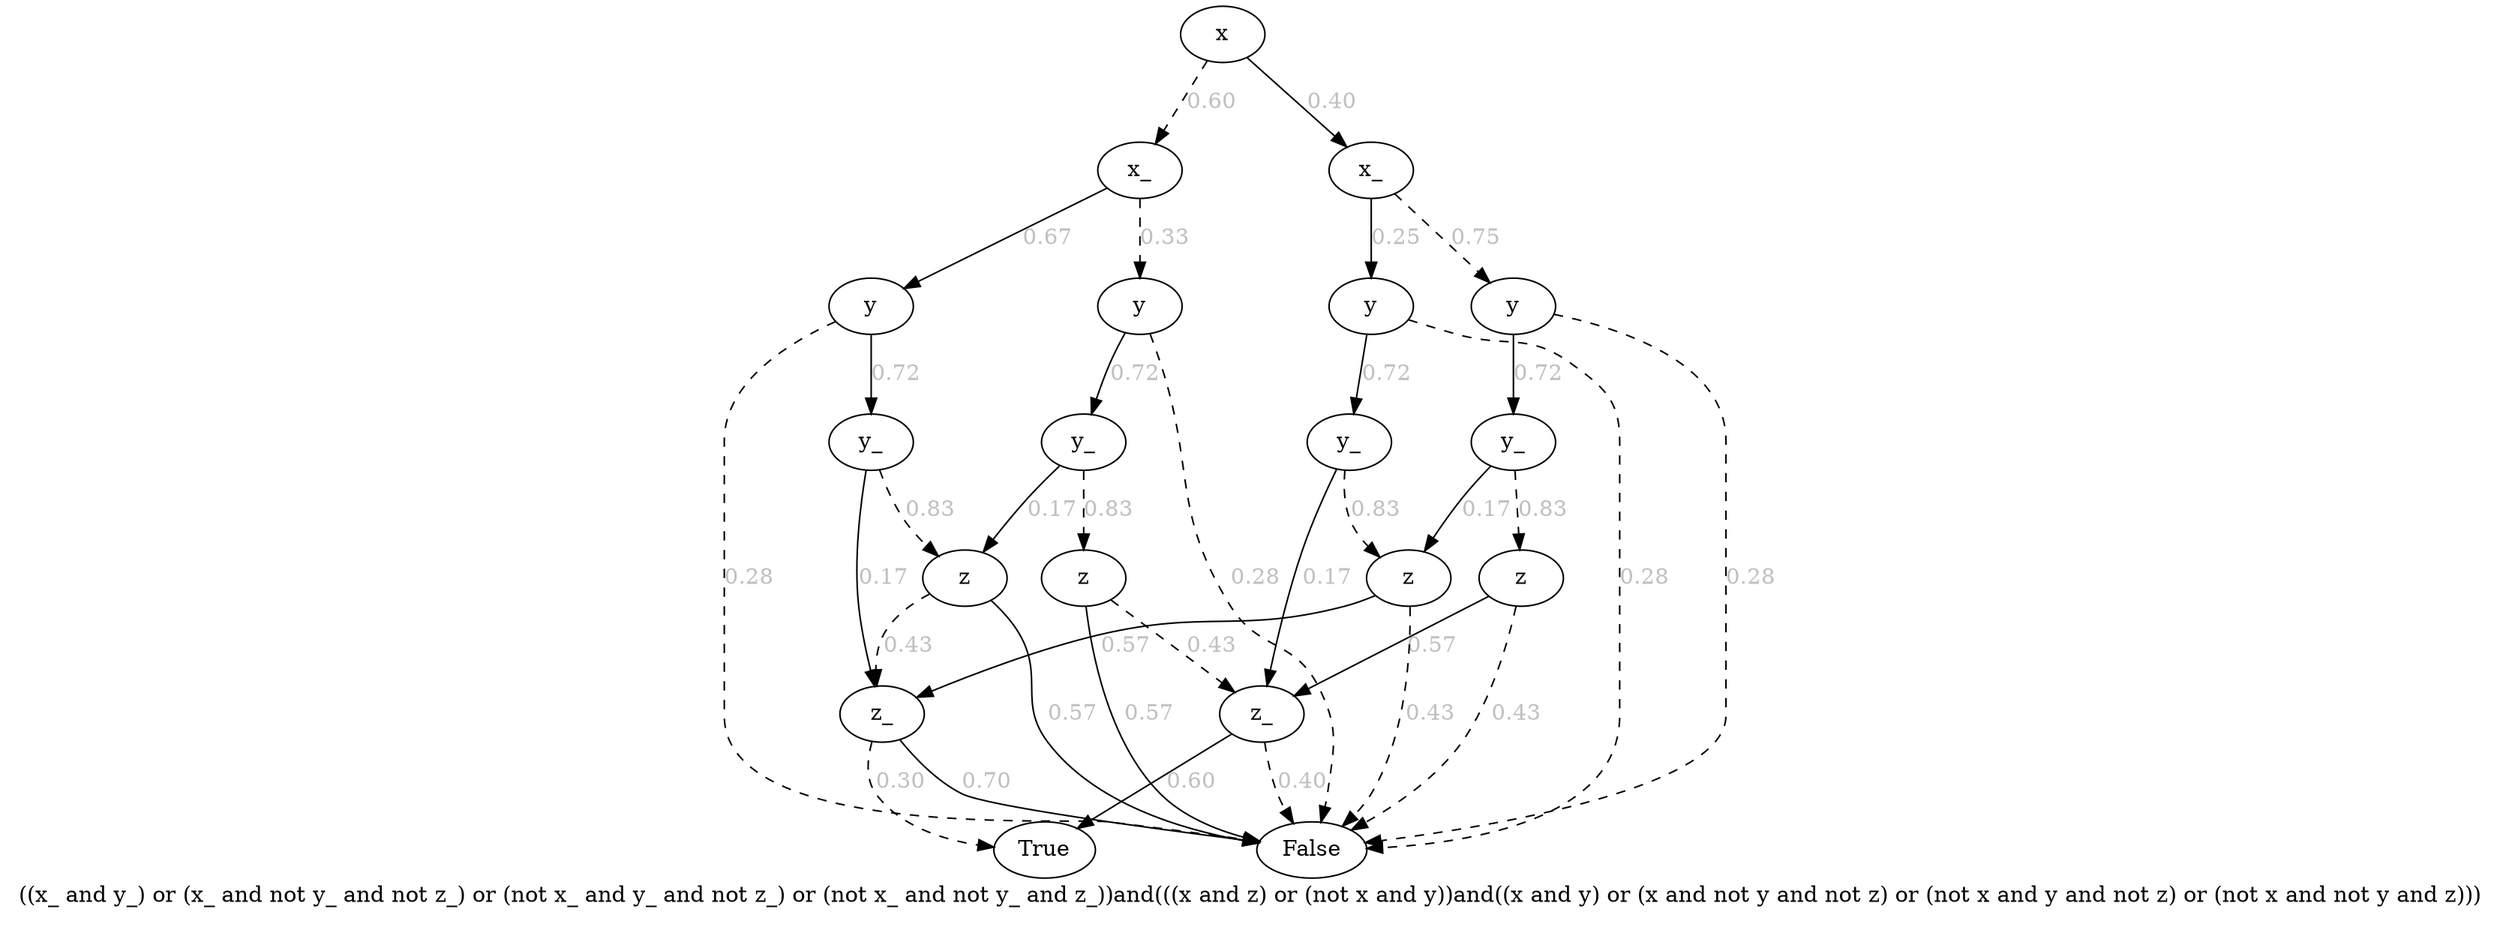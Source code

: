 digraph{
label="((x_ and y_) or (x_ and not y_ and not z_) or (not x_ and y_ and not z_) or (not x_ and not y_ and z_))and(((x and z) or (not x and y))and((x and y) or (x and not y and not z) or (not x and y and not z) or (not x and not y and z)))\n\n"
2996655558960[label=x]2996655560400[label="x_
"]
2996655558960 -> 2996655560400[style=dashed label="0.60" fontcolor = gray]
2996655560880[label="y
"]
2996655560400 -> 2996655560880[style=dashed label="0.33" fontcolor = gray]
2996655561040[label="False
"]
2996655560880 -> 2996655561040[style=dashed label="0.28" fontcolor = gray]
2996655557840[label="y_
"]
2996655560880 -> 2996655557840 [label="0.72" fontcolor = gray]
2996655560720[label="z
"]
2996655557840 -> 2996655560720[style=dashed label="0.83" fontcolor = gray]
2996655560080[label="z_
"]
2996655560720 -> 2996655560080[style=dashed label="0.43" fontcolor = gray]
2996655561040[label="False
"]
2996655560080 -> 2996655561040[style=dashed label="0.40" fontcolor = gray]
2996655562160[label="True
"]
2996655560080 -> 2996655562160 [label="0.60" fontcolor = gray]
2996655561040[label="False
"]
2996655560720 -> 2996655561040 [label="0.57" fontcolor = gray]
2996655560560[label="z
"]
2996655557840 -> 2996655560560 [label="0.17" fontcolor = gray]
2996655558000[label="z_
"]
2996655560560 -> 2996655558000[style=dashed label="0.43" fontcolor = gray]
2996655562160[label="True
"]
2996655558000 -> 2996655562160[style=dashed label="0.30" fontcolor = gray]
2996655561040[label="False
"]
2996655558000 -> 2996655561040 [label="0.70" fontcolor = gray]
2996655561040[label="False
"]
2996655560560 -> 2996655561040 [label="0.57" fontcolor = gray]
2996655562320[label="y
"]
2996655560400 -> 2996655562320 [label="0.67" fontcolor = gray]
2996655561040[label="False
"]
2996655562320 -> 2996655561040[style=dashed label="0.28" fontcolor = gray]
2996655555440[label="y_
"]
2996655562320 -> 2996655555440 [label="0.72" fontcolor = gray]
2996655560560[label="z
"]
2996655555440 -> 2996655560560[style=dashed label="0.83" fontcolor = gray]
2996655558000[label="z_
"]
2996655555440 -> 2996655558000 [label="0.17" fontcolor = gray]
2996655561200[label="x_
"]
2996655558960 -> 2996655561200 [label="0.40" fontcolor = gray]
2996655556240[label="y
"]
2996655561200 -> 2996655556240[style=dashed label="0.75" fontcolor = gray]
2996655561040[label="False
"]
2996655556240 -> 2996655561040[style=dashed label="0.28" fontcolor = gray]
2996655564720[label="y_
"]
2996655556240 -> 2996655564720 [label="0.72" fontcolor = gray]
2996655566000[label="z
"]
2996655564720 -> 2996655566000[style=dashed label="0.83" fontcolor = gray]
2996655561040[label="False
"]
2996655566000 -> 2996655561040[style=dashed label="0.43" fontcolor = gray]
2996655560080[label="z_
"]
2996655566000 -> 2996655560080 [label="0.57" fontcolor = gray]
2996655566160[label="z
"]
2996655564720 -> 2996655566160 [label="0.17" fontcolor = gray]
2996655561040[label="False
"]
2996655566160 -> 2996655561040[style=dashed label="0.43" fontcolor = gray]
2996655558000[label="z_
"]
2996655566160 -> 2996655558000 [label="0.57" fontcolor = gray]
2996655564400[label="y
"]
2996655561200 -> 2996655564400 [label="0.25" fontcolor = gray]
2996655561040[label="False
"]
2996655564400 -> 2996655561040[style=dashed label="0.28" fontcolor = gray]
2996655569040[label="y_
"]
2996655564400 -> 2996655569040 [label="0.72" fontcolor = gray]
2996655566160[label="z
"]
2996655569040 -> 2996655566160[style=dashed label="0.83" fontcolor = gray]
2996655560080[label="z_
"]
2996655569040 -> 2996655560080 [label="0.17" fontcolor = gray]
}